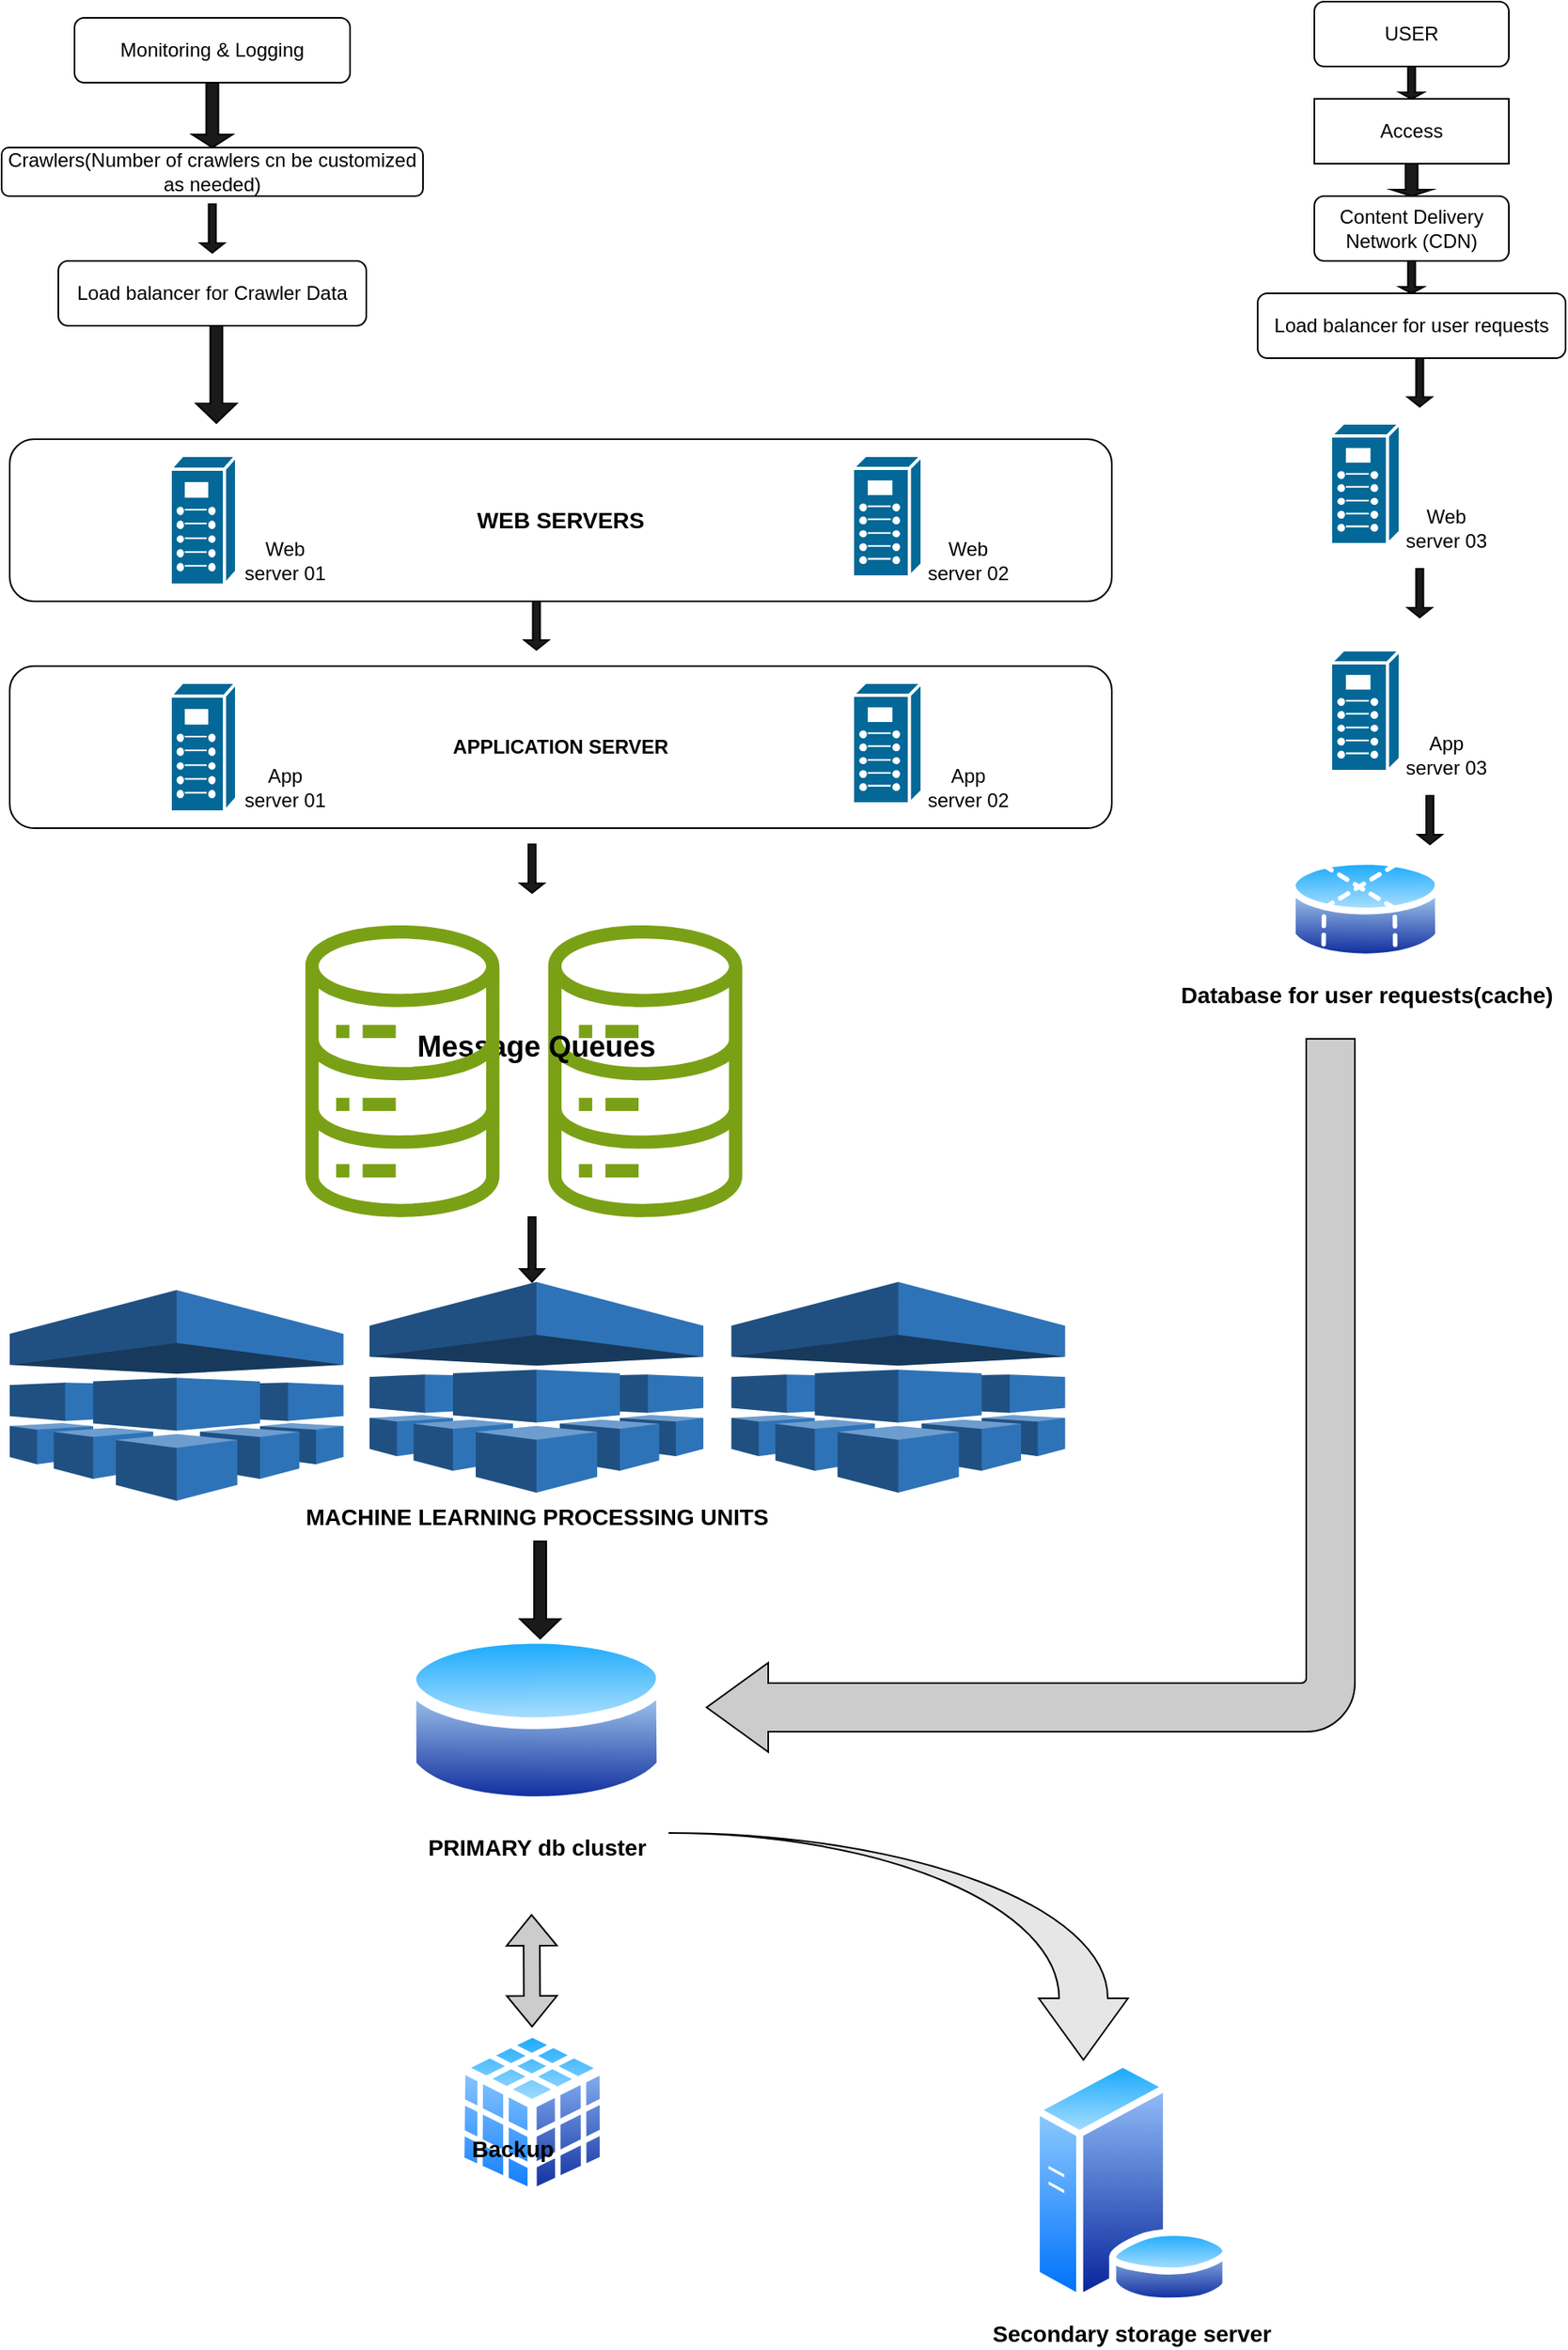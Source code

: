 <mxfile version="24.0.2" type="github">
  <diagram name="Page-1" id="WG7_-l8uBcr4gykH47cy">
    <mxGraphModel dx="1433" dy="1749" grid="1" gridSize="10" guides="1" tooltips="1" connect="1" arrows="1" fold="1" page="1" pageScale="1" pageWidth="827" pageHeight="1169" math="0" shadow="0">
      <root>
        <mxCell id="0" />
        <mxCell id="1" parent="0" />
        <mxCell id="vM06K7ApRi8JDN97dVqW-1" value="Monitoring &amp;amp; Logging" style="rounded=1;whiteSpace=wrap;html=1;" vertex="1" parent="1">
          <mxGeometry x="80" width="170" height="40" as="geometry" />
        </mxCell>
        <mxCell id="vM06K7ApRi8JDN97dVqW-2" value="Load balancer for Crawler Data" style="rounded=1;whiteSpace=wrap;html=1;" vertex="1" parent="1">
          <mxGeometry x="70" y="150" width="190" height="40" as="geometry" />
        </mxCell>
        <mxCell id="vM06K7ApRi8JDN97dVqW-3" value="Crawlers(Number of crawlers cn be customized as needed)" style="rounded=1;whiteSpace=wrap;html=1;" vertex="1" parent="1">
          <mxGeometry x="35" y="80" width="260" height="30" as="geometry" />
        </mxCell>
        <mxCell id="vM06K7ApRi8JDN97dVqW-9" value="&lt;font style=&quot;font-size: 14px;&quot;&gt;&lt;b&gt;WEB SERVERS&lt;/b&gt;&lt;/font&gt;" style="rounded=1;whiteSpace=wrap;html=1;" vertex="1" parent="1">
          <mxGeometry x="40" y="260" width="680" height="100" as="geometry" />
        </mxCell>
        <mxCell id="vM06K7ApRi8JDN97dVqW-10" value="" style="shape=mxgraph.cisco.misc.breakout_box;html=1;pointerEvents=1;dashed=0;fillColor=#036897;strokeColor=#ffffff;strokeWidth=2;verticalLabelPosition=bottom;verticalAlign=top;align=center;outlineConnect=0;" vertex="1" parent="1">
          <mxGeometry x="139" y="270" width="41" height="80" as="geometry" />
        </mxCell>
        <mxCell id="vM06K7ApRi8JDN97dVqW-12" value="" style="shape=mxgraph.cisco.misc.breakout_box;html=1;pointerEvents=1;dashed=0;fillColor=#036897;strokeColor=#ffffff;strokeWidth=2;verticalLabelPosition=bottom;verticalAlign=top;align=center;outlineConnect=0;" vertex="1" parent="1">
          <mxGeometry x="560" y="270" width="43" height="75" as="geometry" />
        </mxCell>
        <mxCell id="vM06K7ApRi8JDN97dVqW-13" value="Web server 01" style="text;strokeColor=none;align=center;fillColor=none;html=1;verticalAlign=middle;whiteSpace=wrap;rounded=0;" vertex="1" parent="1">
          <mxGeometry x="180" y="320" width="60" height="30" as="geometry" />
        </mxCell>
        <mxCell id="vM06K7ApRi8JDN97dVqW-14" value="Web server 02" style="text;strokeColor=none;align=center;fillColor=none;html=1;verticalAlign=middle;whiteSpace=wrap;rounded=0;" vertex="1" parent="1">
          <mxGeometry x="603" y="320" width="57" height="30" as="geometry" />
        </mxCell>
        <mxCell id="vM06K7ApRi8JDN97dVqW-16" value="&lt;b&gt;APPLICATION SERVER&lt;/b&gt;" style="rounded=1;whiteSpace=wrap;html=1;" vertex="1" parent="1">
          <mxGeometry x="40" y="400" width="680" height="100" as="geometry" />
        </mxCell>
        <mxCell id="vM06K7ApRi8JDN97dVqW-17" value="" style="shape=mxgraph.cisco.misc.breakout_box;html=1;pointerEvents=1;dashed=0;fillColor=#036897;strokeColor=#ffffff;strokeWidth=2;verticalLabelPosition=bottom;verticalAlign=top;align=center;outlineConnect=0;" vertex="1" parent="1">
          <mxGeometry x="139" y="410" width="41" height="80" as="geometry" />
        </mxCell>
        <mxCell id="vM06K7ApRi8JDN97dVqW-18" value="" style="shape=mxgraph.cisco.misc.breakout_box;html=1;pointerEvents=1;dashed=0;fillColor=#036897;strokeColor=#ffffff;strokeWidth=2;verticalLabelPosition=bottom;verticalAlign=top;align=center;outlineConnect=0;" vertex="1" parent="1">
          <mxGeometry x="560" y="410" width="43" height="75" as="geometry" />
        </mxCell>
        <mxCell id="vM06K7ApRi8JDN97dVqW-19" value="App server 01" style="text;strokeColor=none;align=center;fillColor=none;html=1;verticalAlign=middle;whiteSpace=wrap;rounded=0;" vertex="1" parent="1">
          <mxGeometry x="180" y="460" width="60" height="30" as="geometry" />
        </mxCell>
        <mxCell id="vM06K7ApRi8JDN97dVqW-20" value="App server 02" style="text;strokeColor=none;align=center;fillColor=none;html=1;verticalAlign=middle;whiteSpace=wrap;rounded=0;" vertex="1" parent="1">
          <mxGeometry x="603" y="460" width="57" height="30" as="geometry" />
        </mxCell>
        <mxCell id="vM06K7ApRi8JDN97dVqW-21" value="" style="sketch=0;outlineConnect=0;fontColor=#232F3E;gradientColor=none;fillColor=#7AA116;strokeColor=none;dashed=0;verticalLabelPosition=bottom;verticalAlign=top;align=center;html=1;fontSize=12;fontStyle=0;aspect=fixed;pointerEvents=1;shape=mxgraph.aws4.iot_analytics_data_store;" vertex="1" parent="1">
          <mxGeometry x="369.81" y="560" width="124.62" height="180" as="geometry" />
        </mxCell>
        <mxCell id="vM06K7ApRi8JDN97dVqW-26" value="USER" style="rounded=1;whiteSpace=wrap;html=1;" vertex="1" parent="1">
          <mxGeometry x="845" y="-10" width="120" height="40" as="geometry" />
        </mxCell>
        <mxCell id="vM06K7ApRi8JDN97dVqW-27" value="Access" style="rounded=0;whiteSpace=wrap;html=1;" vertex="1" parent="1">
          <mxGeometry x="845" y="50" width="120" height="40" as="geometry" />
        </mxCell>
        <mxCell id="vM06K7ApRi8JDN97dVqW-28" value="Content Delivery Network (CDN)" style="rounded=1;whiteSpace=wrap;html=1;" vertex="1" parent="1">
          <mxGeometry x="845" y="110" width="120" height="40" as="geometry" />
        </mxCell>
        <mxCell id="vM06K7ApRi8JDN97dVqW-29" value="Load balancer for user requests" style="rounded=1;whiteSpace=wrap;html=1;" vertex="1" parent="1">
          <mxGeometry x="810" y="170" width="190" height="40" as="geometry" />
        </mxCell>
        <mxCell id="vM06K7ApRi8JDN97dVqW-30" value="&lt;b&gt;&lt;font style=&quot;font-size: 18px;&quot;&gt;Message Queues&lt;/font&gt;&lt;/b&gt;" style="text;strokeColor=none;align=center;fillColor=none;html=1;verticalAlign=middle;whiteSpace=wrap;rounded=0;" vertex="1" parent="1">
          <mxGeometry x="180" y="610" width="370" height="50" as="geometry" />
        </mxCell>
        <mxCell id="vM06K7ApRi8JDN97dVqW-35" value="" style="shape=mxgraph.cisco.misc.breakout_box;html=1;pointerEvents=1;dashed=0;fillColor=#036897;strokeColor=#ffffff;strokeWidth=2;verticalLabelPosition=bottom;verticalAlign=top;align=center;outlineConnect=0;" vertex="1" parent="1">
          <mxGeometry x="855" y="250" width="43" height="75" as="geometry" />
        </mxCell>
        <mxCell id="vM06K7ApRi8JDN97dVqW-36" value="Web server 03" style="text;strokeColor=none;align=center;fillColor=none;html=1;verticalAlign=middle;whiteSpace=wrap;rounded=0;" vertex="1" parent="1">
          <mxGeometry x="898" y="300" width="57" height="30" as="geometry" />
        </mxCell>
        <mxCell id="vM06K7ApRi8JDN97dVqW-37" value="" style="shape=mxgraph.cisco.misc.breakout_box;html=1;pointerEvents=1;dashed=0;fillColor=#036897;strokeColor=#ffffff;strokeWidth=2;verticalLabelPosition=bottom;verticalAlign=top;align=center;outlineConnect=0;" vertex="1" parent="1">
          <mxGeometry x="855" y="390" width="43" height="75" as="geometry" />
        </mxCell>
        <mxCell id="vM06K7ApRi8JDN97dVqW-38" value="App server 03" style="text;strokeColor=none;align=center;fillColor=none;html=1;verticalAlign=middle;whiteSpace=wrap;rounded=0;" vertex="1" parent="1">
          <mxGeometry x="898" y="440" width="57" height="30" as="geometry" />
        </mxCell>
        <mxCell id="vM06K7ApRi8JDN97dVqW-39" value="&lt;b&gt;&lt;font style=&quot;font-size: 14px;&quot;&gt;MACHINE LEARNING PROCESSING UNITS&lt;/font&gt;&lt;/b&gt;" style="outlineConnect=0;dashed=0;verticalLabelPosition=bottom;verticalAlign=top;align=center;html=1;shape=mxgraph.aws3.machine_learning;fillColor=#2E73B8;gradientColor=none;" vertex="1" parent="1">
          <mxGeometry x="262.03" y="780" width="205.94" height="130" as="geometry" />
        </mxCell>
        <mxCell id="vM06K7ApRi8JDN97dVqW-40" value="&lt;b&gt;&lt;font style=&quot;font-size: 14px;&quot;&gt;PRIMARY db cluster&lt;/font&gt;&lt;/b&gt;" style="image;aspect=fixed;perimeter=ellipsePerimeter;html=1;align=center;shadow=0;dashed=0;spacingTop=3;image=img/lib/active_directory/database.svg;" vertex="1" parent="1">
          <mxGeometry x="283.5" y="990" width="163" height="120.62" as="geometry" />
        </mxCell>
        <mxCell id="vM06K7ApRi8JDN97dVqW-47" value="&lt;b&gt;&lt;font style=&quot;font-size: 14px;&quot;&gt;Database for user requests(cache)&lt;/font&gt;&lt;/b&gt;" style="image;aspect=fixed;perimeter=ellipsePerimeter;html=1;align=center;shadow=0;dashed=0;spacingTop=3;image=img/lib/active_directory/database_partition_4.svg;" vertex="1" parent="1">
          <mxGeometry x="829.21" y="515" width="94.59" height="70" as="geometry" />
        </mxCell>
        <mxCell id="vM06K7ApRi8JDN97dVqW-48" value="&lt;font style=&quot;font-size: 14px;&quot;&gt;&lt;b&gt;Secondary storage server&lt;/b&gt;&lt;/font&gt;" style="image;aspect=fixed;perimeter=ellipsePerimeter;html=1;align=center;shadow=0;dashed=0;spacingTop=3;image=img/lib/active_directory/database_server.svg;" vertex="1" parent="1">
          <mxGeometry x="670" y="1260" width="123.82" height="151" as="geometry" />
        </mxCell>
        <mxCell id="vM06K7ApRi8JDN97dVqW-49" value="" style="shape=singleArrow;direction=south;whiteSpace=wrap;html=1;fillColor=#1A1A1A;" vertex="1" parent="1">
          <mxGeometry x="155" y="190" width="25" height="60" as="geometry" />
        </mxCell>
        <mxCell id="vM06K7ApRi8JDN97dVqW-50" value="" style="shape=singleArrow;direction=south;whiteSpace=wrap;html=1;fillColor=#1A1A1A;" vertex="1" parent="1">
          <mxGeometry x="152.5" y="40" width="25" height="40" as="geometry" />
        </mxCell>
        <mxCell id="vM06K7ApRi8JDN97dVqW-51" value="" style="shape=singleArrow;direction=south;whiteSpace=wrap;html=1;fillColor=#1A1A1A;" vertex="1" parent="1">
          <mxGeometry x="157.5" y="115" width="15" height="30" as="geometry" />
        </mxCell>
        <mxCell id="vM06K7ApRi8JDN97dVqW-52" value="" style="shape=singleArrow;direction=south;whiteSpace=wrap;html=1;fillColor=#1A1A1A;" vertex="1" parent="1">
          <mxGeometry x="892.5" y="90" width="25" height="20" as="geometry" />
        </mxCell>
        <mxCell id="vM06K7ApRi8JDN97dVqW-53" value="" style="shape=singleArrow;direction=south;whiteSpace=wrap;html=1;fillColor=#1A1A1A;" vertex="1" parent="1">
          <mxGeometry x="897.5" y="30" width="15" height="20" as="geometry" />
        </mxCell>
        <mxCell id="vM06K7ApRi8JDN97dVqW-54" value="" style="shape=singleArrow;direction=south;whiteSpace=wrap;html=1;fillColor=#1A1A1A;" vertex="1" parent="1">
          <mxGeometry x="897.5" y="150" width="15" height="20" as="geometry" />
        </mxCell>
        <mxCell id="vM06K7ApRi8JDN97dVqW-55" value="" style="shape=singleArrow;direction=south;whiteSpace=wrap;html=1;fillColor=#1A1A1A;" vertex="1" parent="1">
          <mxGeometry x="902.5" y="210" width="15" height="30" as="geometry" />
        </mxCell>
        <mxCell id="vM06K7ApRi8JDN97dVqW-56" value="" style="shape=singleArrow;direction=south;whiteSpace=wrap;html=1;fillColor=#1A1A1A;" vertex="1" parent="1">
          <mxGeometry x="902.5" y="340" width="15" height="30" as="geometry" />
        </mxCell>
        <mxCell id="vM06K7ApRi8JDN97dVqW-57" value="" style="shape=singleArrow;direction=south;whiteSpace=wrap;html=1;fillColor=#1A1A1A;" vertex="1" parent="1">
          <mxGeometry x="908.8" y="480" width="15" height="30" as="geometry" />
        </mxCell>
        <mxCell id="vM06K7ApRi8JDN97dVqW-58" value="" style="shape=singleArrow;direction=south;whiteSpace=wrap;html=1;fillColor=#1A1A1A;" vertex="1" parent="1">
          <mxGeometry x="357.5" y="360" width="15" height="30" as="geometry" />
        </mxCell>
        <mxCell id="vM06K7ApRi8JDN97dVqW-59" value="" style="shape=singleArrow;direction=south;whiteSpace=wrap;html=1;fillColor=#1A1A1A;" vertex="1" parent="1">
          <mxGeometry x="354.81" y="510" width="15" height="30" as="geometry" />
        </mxCell>
        <mxCell id="vM06K7ApRi8JDN97dVqW-60" value="" style="shape=singleArrow;direction=south;whiteSpace=wrap;html=1;fillColor=#1A1A1A;" vertex="1" parent="1">
          <mxGeometry x="354.81" y="740" width="15" height="40" as="geometry" />
        </mxCell>
        <mxCell id="vM06K7ApRi8JDN97dVqW-61" value="" style="shape=singleArrow;direction=south;whiteSpace=wrap;html=1;fillColor=#1A1A1A;" vertex="1" parent="1">
          <mxGeometry x="354.81" y="940" width="25" height="60" as="geometry" />
        </mxCell>
        <mxCell id="vM06K7ApRi8JDN97dVqW-62" value="" style="html=1;shadow=0;dashed=0;align=center;verticalAlign=middle;shape=mxgraph.arrows2.bendArrow;dy=15;dx=38;notch=0;arrowHead=55;rounded=1;direction=west;fillColor=#CCCCCC;" vertex="1" parent="1">
          <mxGeometry x="470" y="630" width="400" height="440" as="geometry" />
        </mxCell>
        <mxCell id="vM06K7ApRi8JDN97dVqW-65" value="" style="html=1;shadow=0;dashed=0;align=center;verticalAlign=middle;shape=mxgraph.arrows2.jumpInArrow;dy=15;dx=38;arrowHead=55;direction=south;fillColor=#E6E6E6;" vertex="1" parent="1">
          <mxGeometry x="446.5" y="1120" width="283.5" height="140" as="geometry" />
        </mxCell>
        <mxCell id="vM06K7ApRi8JDN97dVqW-66" value="" style="sketch=0;outlineConnect=0;fontColor=#232F3E;gradientColor=none;fillColor=#7AA116;strokeColor=none;dashed=0;verticalLabelPosition=bottom;verticalAlign=top;align=center;html=1;fontSize=12;fontStyle=0;aspect=fixed;pointerEvents=1;shape=mxgraph.aws4.iot_analytics_data_store;" vertex="1" parent="1">
          <mxGeometry x="220" y="560" width="124.62" height="180" as="geometry" />
        </mxCell>
        <mxCell id="vM06K7ApRi8JDN97dVqW-67" value="" style="outlineConnect=0;dashed=0;verticalLabelPosition=bottom;verticalAlign=top;align=center;html=1;shape=mxgraph.aws3.machine_learning;fillColor=#2E73B8;gradientColor=none;" vertex="1" parent="1">
          <mxGeometry x="485.28" y="780" width="205.94" height="130" as="geometry" />
        </mxCell>
        <mxCell id="vM06K7ApRi8JDN97dVqW-68" value="" style="outlineConnect=0;dashed=0;verticalLabelPosition=bottom;verticalAlign=top;align=center;html=1;shape=mxgraph.aws3.machine_learning;fillColor=#2E73B8;gradientColor=none;" vertex="1" parent="1">
          <mxGeometry x="40.0" y="785" width="205.94" height="130" as="geometry" />
        </mxCell>
        <mxCell id="vM06K7ApRi8JDN97dVqW-70" value="" style="image;aspect=fixed;perimeter=ellipsePerimeter;html=1;align=center;shadow=0;dashed=0;spacingTop=3;image=img/lib/active_directory/database_cube.svg;" vertex="1" parent="1">
          <mxGeometry x="314.81" y="1240" width="95" height="105.56" as="geometry" />
        </mxCell>
        <mxCell id="vM06K7ApRi8JDN97dVqW-71" value="&lt;b&gt;&lt;font style=&quot;font-size: 14px;&quot;&gt;Backup&lt;/font&gt;&lt;/b&gt;" style="text;html=1;align=center;verticalAlign=middle;resizable=0;points=[];autosize=1;strokeColor=none;fillColor=none;" vertex="1" parent="1">
          <mxGeometry x="314.81" y="1300" width="70" height="30" as="geometry" />
        </mxCell>
        <mxCell id="vM06K7ApRi8JDN97dVqW-72" value="" style="shape=flexArrow;endArrow=classic;startArrow=classic;html=1;rounded=0;exitX=0.5;exitY=0;exitDx=0;exitDy=0;fillColor=#CCCCCC;" edge="1" parent="1" source="vM06K7ApRi8JDN97dVqW-70">
          <mxGeometry width="100" height="100" relative="1" as="geometry">
            <mxPoint x="480" y="1330" as="sourcePoint" />
            <mxPoint x="362" y="1170" as="targetPoint" />
          </mxGeometry>
        </mxCell>
      </root>
    </mxGraphModel>
  </diagram>
</mxfile>
